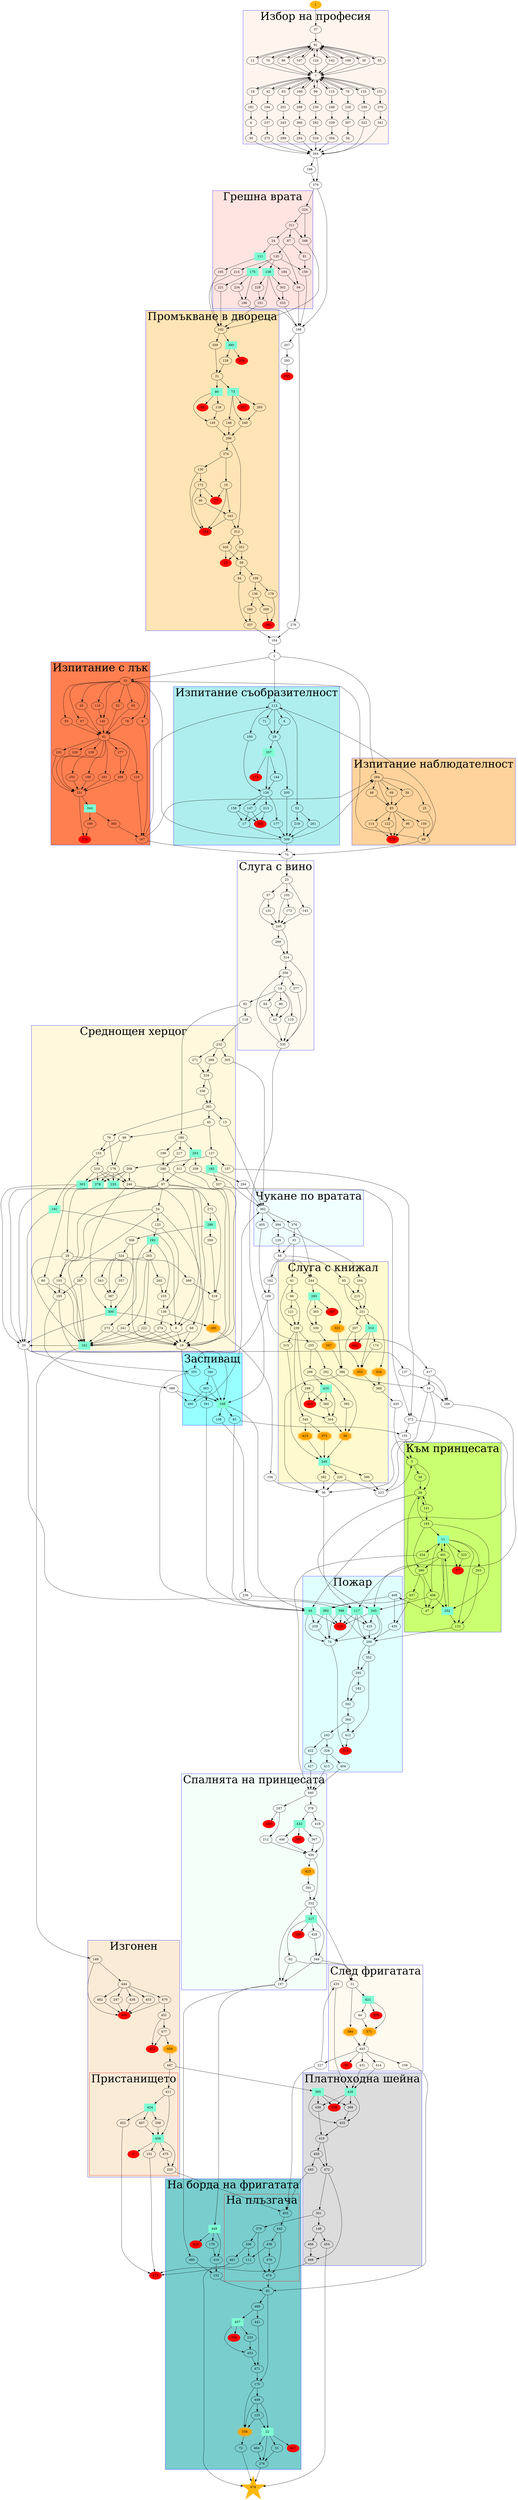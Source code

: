 digraph LedenitePirati {
    fontsize = 50
    subgraph deaths {
        node [color=red, style=filled] 
        3, 15, 27, 77, 89, 90, 134, 135
        154, 171, 204, 258, 260, 267, 281
        286, 308, 313, 325, 370, 385, 397
        399, 402, 407, 409, 429, 463, 465
        473, 262
    }
    subgraph battles {
        node [shape=doubleoctagon, color=orange, style=filled]
        36, 185, 321, 334, 338, 347, 353
        371, 373, 384, 415, 423, 458
    }
    subgraph chance {
        node [shape=box, color=aquamarine, style=filled]
        11, 22, 40, 49, 73, 111, 117, 138
        161, 168, 175, 182, 191, 192, 225
        249, 252, 253, 257, 278, 283, 290
        300, 303, 310, 317, 344, 345, 390
        393, 395, 398, 410, 421, 424, 426
        432, 448, 456, 457
    }

    subgraph cluster_uvod {
        color = blue
        bgcolor = seashell
        label = "Избор на професия"
        37, 12, 91, 18, 70, 86, 107, 124, 142, 169
        30, 55, 7, 181, 42, 63, 160, 133, 151, 99, 115
        76, 4, 194, 201, 288, 259, 270, 230, 248
        218, 237, 275, 299, 254, 322, 316, 354, 34
        243, 341, 282, 329, 366, 50, 307
    }

    subgraph cluster_gresnha_vrata {
        color = blue
        bgcolor = mistyrose
        label = "Грешна врата"
        224, 348, 211, 24, 67, 348, 120, 81
        111, 214, 138, 175, 156, 165, 184, 228,
        302, 221, 234, 94, 251, 333, 196
    }

    subgraph cluster_promukvane_v_dvoreca {
        color = blue
        bgcolor = moccasin
        label = "Промъкване в двореца"
        102, 390, 359, 204, 128, 21, 73, 40
        148, 267, 285, 89, 118, 240, 145, 296
        374, 130, 10, 172, 27, 154, 46, 163
        312, 326, 351, 15, 59, 84, 109, 178, 136, 209
        262, 256, 337
    }

    subgraph cluster_izpitanie_luk {
        color = blue
        bgcolor = coral
        label = "Изпитание с лък"
        53, 9, 78, 93, 97, 116, 20, 32, 65, 140, 61
        216, 250, 277, 291, 186, 202, 226, 238, 266, 331
        344, 190, 370, 383, 167
    }

    subgraph cluster_izpitanie_saobrazitelnost {
        color = blue
        bgcolor = paleturquoise
        label = "Изпитание съобразителност"
        113, 6, 71, 100, 29, 52, 205, 257, 171, 144, 126
        147, 213, 158, 177, 260, 17, 219, 261, 309
    }

    subgraph cluster_izpitanie_nabliudatelnost {
        color = blue
        bgcolor = burlywood1
        label = "Изпитание наблюдателност"
        284, 69, 39, 48, 25, 83, 96, 114, 122, 150, 134, 88
    }

    subgraph cluster_sluga_vino {
        color = blue
        bgcolor = floralwhite
        label = "Слуга с вино"
        23, 57, 105, 143, 131, 173, 245, 269, 314, 356, 14
        377, 64, 80, 110, 43, 335, 92, 119
    }

    subgraph cluster_zaspivasht {
        color = blue
        bgcolor = darkslategray1
        label = "Заспиващ"
        168, 85, 108, 335, 346, 363, 381, 400, 355
    }

    subgraph cluster_hercog {
        color = blue
        bgcolor = cornsilk
        label = "Среднощен херцог"
        180, 199, 217, 253, 280, 19, 87, 311, 54, 123, 192, 203
        265, 235, 139, 274, 185, 68, 222, 241, 273, 161
        232, 271, 289, 305, 319, 336, 361, 13, 45, 79, 98
        127, 153, 157, 208, 210, 176, 225, 246, 303
        28, 103, 287, 195, 182, 327, 272, 290, 306, 350
        324, 357, 343, 368, 318, 387, 185, 300, 339, 278
        60, 8, 191
    }

    subgraph cluster_izgonen {
        color = blue
        bgcolor = antiquewhite
        label = "Изгонен"
        149, 444, 470, 462, 247, 438, 453, 465, 451, 477, 463
        447, 458

        subgraph cluster_gonitba {
            color = red
            label = "Пристанището"
            411, 424, 452, 467, 358, 456, 3, 475, 220
            101
        }
    }

    subgraph cluster_sluga_kinjal {
        color = blue
        bgcolor = lemonchiffon
        label = "Слуга с книжал"
        41, 66, 239, 121, 315, 255, 298, 292, 268, 392
        410, 360, 325, 304, 340, 36, 415, 373, 248, 396
        320, 382, 249, 95, 215, 231, 297, 310, 334, 174
        402, 353, 369, 164, 244, 321, 283, 397, 365
        330, 347, 386
    }

    subgraph cluster_chukane {
        color = blue
        bgcolor = azure
        label = "Чукане по вратата"
        362, 376, 394, 405, 33, 129
    }

    subgraph cluster_kym_princesata {
        color = blue
        bgcolor = darkolivegreen1
        label = "Към принцесата"
        5, 38, 26, 141, 193, 11, 434, 263, 323, 77, 401, 380
        406, 47, 252, 132, 401, 437
    }

    subgraph cluster_spalnya {
        color = blue
        bgcolor = mintcream
        label = "Спалнята на принцесата"
        440, 187, 378, 212, 409, 432, 418, 367, 281, 446
        450, 423, 391, 332, 317, 286, 428, 62, 349, 197
    }

    subgraph cluster_sled_frigatata {
        color = blue
        bgcolor = floralwhite
        label = "След фригатата"
        31, 421, 384, 44, 399, 371, 443, 90, 414
        435, 159, 431
    }

    subgraph cluster_sheina {
        color = blue
        bgcolor = gainsboro
        label = "Платноходна шейна"
        426, 395, 439, 388, 258, 455, 419, 459, 445
        301, 146, 454, 466, 468, 472
    }

    subgraph cluster_na_borda {
        color = blue
        bgcolor = darkslategray3
        label = "На борда на фригатата"
        82, 469, 457, 441, 460, 152, 448, 179, 429, 416
        233, 308, 433, 471, 170, 449, 125, 338, 22, 112
        72, 407, 51, 464, 276, 403, 442, 474, 436, 476
        375, 206, 461

        subgraph cluster_plazgach {
            color = red
            label = "На плъзгача"
            403, 442, 436, 476, 112, 375, 206, 461, 474
        }
    }

    subgraph cluster_pozhar {
        color = blue
        bgcolor = lightcyan
        label = "Пожар"
        117, 74, 135, 200, 425, 345, 425, 398, 408, 393
        430, 49, 229, 200, 295, 352, 183, 342, 364, 412
        242, 328, 422, 404, 413, 427, 313
    }
    
    1 -> 37
    1 [color=darkgoldenrod1, style=filled]
    2 -> 53, 284, 113
    3
    4 -> 50
    5 -> 26, 38
    6 -> 29
    7 -> 18, 42, 63, 76, 99, 115, 133, 151, 160
    8 -> 19, 161
    9 -> 167
    10 -> 154, 163, 27
    11 -> 77, 132, 323, 401, 263, 434
    12 -> 7, 91
    13 -> 362
    14 -> 43, 64, 80, 92, 110
    15
    16 -> 223, 166, 56
    17 -> 309
    18 -> 181, 7
    19 -> 346, 168
    20 -> 61
    21 -> 40, 73
    22 -> 51, 276, 407, 464
    23 -> 57, 105, 143
    24 -> 111, 94
    25 -> 88
    26 -> 47, 141, 345
    27
    28 -> 19, 161, 103
    29 -> 205, 257
    30 -> 7, 91
    31 -> 384, 421
    32 -> 61
    33 -> 41, 58
    34 -> 264
    35 -> 137, 398, 355
    36 -> 249
    37 -> 91
    38 -> 26
    39 -> 83
    40 -> 89, 118, 145
    41 -> 66, 239
    42 -> 194, 7
    43 -> 335
    44 -> 371
    45 -> 98, 127
    46 -> 163
    47 -> 408
    48 -> 83
    49 -> 74, 135, 229
    50 -> 264
    51 -> 276
    52 -> 219, 261
    53 -> 9, 20, 32, 65, 78, 93, 97, 116, 140
    54 -> 123, 103, 161, 19 
    55 -> 7, 91
    56 -> 117
    57 -> 131, 245
    58 -> 95, 162
    59 -> 84, 109
    60 -> 195, 161
    61 -> 186, 202, 216, 226, 238, 250, 266, 277, 291
    62 -> 31, 197
    63 -> 201, 7
    64 -> 43
    65 -> 61
    66 -> 121, 239
    67 -> 81, 120
    68 -> 19, 161
    69 -> 83
    70 -> 91, 7
    71 -> 29
    72 -> 478
    73 -> 148, 240, 267, 285
    74 -> 313
    75 -> 23
    76 -> 218, 7
    77
    78 -> 61
    79 -> 153, 176
    80 -> 43
    81 -> 156
    82 -> 170, 469
    83 -> 96, 114, 122, 134, 150
    84 -> 337
    85 -> 49, 155
    86 -> 7, 91
    87 -> 28, 54, 68, 103, 19
    88 -> 75, 113, 53
    89
    90
    91 -> 12, 30, 55, 70, 86, 107, 124, 142, 169
    92 -> 119, 180
    93 -> 61
    94 -> 188
    95 -> 215, 231
    96 -> 134
    97 -> 61
    98 -> 153, 176
    99 -> 230, 7
    100 -> 126
    101 -> 473
    102 -> 359, 390
    103 -> 195, 161
    104 -> 2
    105 -> 173, 245
    106 -> 56
    107 -> 91, 7
    108 -> 236
    109 -> 136, 178
    110 -> 335
    111 -> 184, 165
    112 -> 478
    113 -> 6, 29, 52, 71, 100
    114 -> 134
    115 -> 248, 7
    116 -> 140
    117 -> 74, 135, 200, 425
    118 -> 145
    119 -> 232
    120 -> 138, 156, 175, 214
    121 -> 239
    122 -> 134
    123 -> 139, 192
    124 -> 7, 91
    125 -> 22, 338
    126 -> 147, 213, 177, 158
    127 -> 157, 182, 208
    128 -> 21
    129 -> 58
    130 -> 154, 172
    131 -> 245
    132 -> 200
    133 -> 259, 7
    134
    135
    136 -> 209, 256
    137 -> 166
    138 -> 333, 228, 251, 302
    139 -> 185, 274
    140 -> 61
    141 -> 193, 26
    142 -> 7, 91
    143 -> 245
    144 -> 126
    145 -> 296
    146 -> 466, 454
    147 -> 17, 260
    148 -> 296
    149 -> 444, 465
    150 -> 88
    151 -> 270, 7
    152 -> 82
    153 -> 191, 210
    154
    155 -> 5
    156 -> 188
    157 -> 372
    158 -> 17, 260
    159 -> 82
    160 -> 288, 7
    161 -> 35, 149
    162 -> 244, 189
    163 -> 154, 312
    164 -> 215, 231
    165 -> 102
    166 -> 117
    167 -> 75, 113, 284
    168 -> 49, 85, 108
    169 -> 91, 7
    170 -> 338, 449
    171
    172 -> 154, 46, 27
    173 -> 245
    174 -> 353
    175 -> 196, 221, 234
    176 -> 225, 246, 278, 303
    177 -> 309
    178 -> 262
    179 -> 416
    180 -> 199, 217, 253
    181 -> 4
    182 -> 294, 327
    183 -> 342
    184 -> 94
    185 -> 106
    186 -> 331
    187 -> 212, 409
    188 -> 207, 279
    189 -> 417, 355
    190 -> 370
    191 -> 8, 35
    192 -> 203, 235, 273
    193 -> 11, 252, 26, 380
    194 -> 237
    195 -> 389, 168
    196 -> 188
    197 -> 448, 460
    198 -> 379
    199 -> 280
    200 -> 295, 352
    201 -> 243
    202 -> 331
    203 -> 222, 241, 265, 287
    204
    205 -> 309
    206 -> 112, 461
    207 -> 293
    208 -> 225, 246, 278, 303
    209 -> 262
    210 -> 225, 246, 278, 303
    211 -> 348, 24, 67
    212 -> 450
    213 -> 17, 260
    214 -> 102
    215 -> 231
    216 -> 167
    217 -> 280
    218 -> 307
    219 -> 309
    220 -> 403
    221 -> 102
    222 -> 19, 161
    223 -> 5
    224 -> 348, 211
    225 -> 8, 35
    226 -> 331
    227 -> 403, 435
    228 -> 251
    229 -> 74
    230 -> 282
    231 -> 297, 310, 334
    232 -> 271, 289, 305
    233 -> 433
    234 -> 196
    235 -> 139
    236 -> 117
    237 -> 275
    238 -> 331
    239 -> 255, 298, 315, 340
    240 -> 296
    241 -> 19, 161
    242 -> 328, 422
    243 -> 299
    244 -> 283, 321
    245 -> 269, 314
    246 -> 272, 300
    247 -> 465 
    248 -> 329
    249 -> 320, 382, 396
    250 -> 331
    251 -> 102
    252 -> 132, 401
    253 -> 311, 339
    254 -> 264
    255 -> 268, 292
    256 -> 337
    257 -> 126, 144, 171
    258
    259 -> 322
    260
    261 -> 309
    262
    263 -> 132
    264 -> 379, 198
    265 -> 235
    266 -> 331
    267
    268 -> 392, 410
    269 -> 314
    270 -> 341
    271 -> 319
    272 -> 318, 290
    273 -> 19, 161
    274 -> 19, 161
    275 -> 264
    276 -> 478
    277 -> 266
    278 -> 8, 35
    279 -> 104
    280 -> 19, 87
    281
    282 -> 316
    283 -> 330, 365, 397
    284 -> 25, 39, 48, 69, 83
    285 -> 240
    286
    287 -> 195, 161
    288 -> 366
    289 -> 319
    290 -> 306, 350
    291 -> 331
    292 -> 36
    293 -> 385
    294 -> 362
    295 -> 342, 183
    296 -> 312, 374
    297 -> 402, 353
    298 -> 304, 325, 360
    299 -> 264
    300 -> 8, 35
    301 -> 146, 375
    302 -> 333
    303 -> 35, 60
    304 -> 36
    305 -> 362
    306 -> 324, 300
    307 -> 34
    308
    309 -> 75, 53, 284
    310 -> 353, 174, 402
    311 -> 19, 87
    312 -> 326, 351
    313
    314 -> 335, 356
    315 -> 249
    316 -> 264
    317 -> 349, 62, 286, 428
    318 -> 185
    319 -> 336, 361
    320 -> 223, 56
    321 -> 386
    322 -> 264
    323 -> 77
    324 -> 343, 357, 368, 387
    325
    326 -> 15, 59
    327 -> 372
    328 -> 404, 413
    329 -> 354
    330 -> 347
    331 -> 344, 370
    332 -> 31, 197, 317
    333 -> 188
    334 -> 369
    335 -> 356, 168
    336 -> 361
    337 -> 104
    338 -> 72
    339 -> 362
    340 -> 373, 415
    341 -> 264
    342 -> 364
    343 -> 387
    344 -> 190, 383
    345 -> 74, 135, 200, 425
    346 -> 168, 363
    347 -> 386
    348 -> 102
    349 -> 31, 197
    350 -> 318
    351 -> 15, 59
    352 -> 412, 295
    353 -> 369
    354 -> 264
    355 -> 49
    356 -> 14, 377
    357 -> 387
    358 -> 456
    359 -> 21
    360 -> 304
    361 -> 13, 45, 79
    362 -> 376, 394, 405
    363 -> 381, 400, 168
    364 -> 242, 412
    365 -> 330
    366 -> 254
    367 -> 450
    368 -> 318
    369 -> 420
    370
    371 -> 443
    372 -> 49, 155
    373 -> 249
    374 -> 10, 130
    375 -> 474, 206
    376 -> 33, 244
    377 -> 335
    378 -> 418, 432
    379 -> 224, 188
    380 -> 406, 437
    381 -> 49
    382 -> 56
    383 -> 167
    384 -> 443
    385
    386 -> 16, 56
    387 -> 300
    388 -> 455
    389 -> 400, 168
    390 -> 128, 204
    391 -> 332
    392 -> 36
    393 -> 74, 135, 229
    394 -> 129, 164
    395 -> 455, 439, 258, 388
    396 -> 223
    397
    398 -> 74, 135, 200, 425
    399
    400 -> 362
    401 -> 47, 11, 252, 380, 345
    402
    403 -> 442
    404 -> 440
    405 -> 189
    406 -> 47, 11, 252, 345
    407
    408 -> 430, 393
    409
    410 -> 304, 325, 360
    411 -> 456, 424
    412 -> 313
    413 -> 440
    414 -> 426
    415 -> 249
    416 -> 152
    417 -> 16, 166
    418 -> 450
    419 -> 459, 472
    420 -> 5
    421 -> 371, 44, 399
    422 -> 427
    423 -> 391
    424 -> 358, 452, 467
    425 -> 200
    426 -> 455, 439, 258, 388
    427 -> 440
    428 -> 349
    429
    430 -> 200
    431 -> 426
    432 -> 281, 367, 446
    433 -> 471
    434 -> 440
    435 -> 426
    436 -> 112, 476
    437 -> 430, 393
    438 -> 465
    439 -> 419
    440 -> 187, 378
    441 -> 471
    442 -> 474, 436
    443 -> 90, 159, 227, 431, 414
    444 -> 438, 453, 462, 470, 247
    445 -> 403
    446 -> 450
    447 -> 395, 411
    448 -> 416, 179, 429
    449 -> 22, 338, 125
    450 -> 423, 332
    451 -> 463, 477
    452 -> 473
    453 -> 465
    454 -> 478
    455 -> 419
    456 -> 3, 101, 220, 475
    457 -> 433, 233, 308
    458 -> 447
    459 -> 445, 472
    460 -> 152
    461 -> 473
    462 -> 465
    463
    464 -> 276
    465
    466 -> 468
    467 -> 456
    468 -> 473
    469 -> 441, 457
    470 -> 451, 465
    471 -> 170
    472 -> 301, 468
    473
    474 -> 82
    475 -> 220
    476 -> 474
    477 -> 458, 463
    478
    478 [shape=star, color=darkgoldenrod1, style=filled]
}